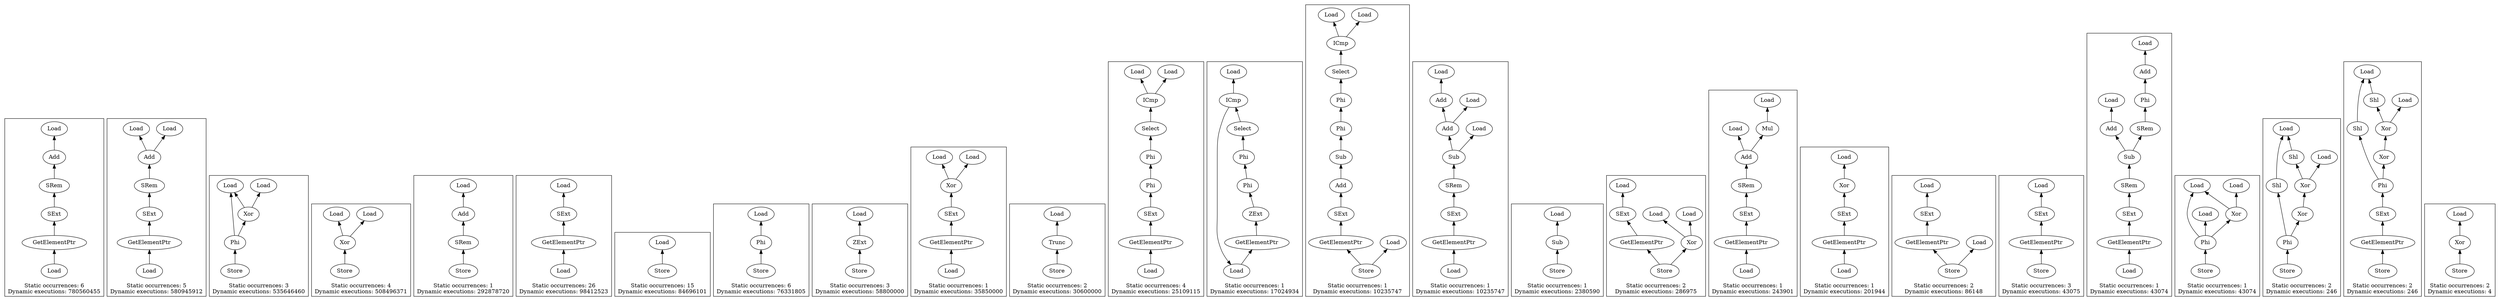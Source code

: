 strict digraph {
rankdir=BT
subgraph {
"0_85" [label="Add"]
"0_84" [label="Load"]
"0_85" -> "0_84"
"0_88" [label="GetElementPtr"]
"0_87" [label="SExt"]
"0_88" -> "0_87"
{
rank=min
"0_89" [label="Load"]
}
"0_89" -> "0_88"
"0_86" [label="SRem"]
"0_87" -> "0_86"
"0_86" -> "0_85"
cluster=true
label="Static occurrences: 6\nDynamic executions: 780560455"
}
subgraph {
"1_386" [label="Add"]
"1_376" [label="Load"]
"1_386" -> "1_376"
"1_385" [label="Load"]
"1_386" -> "1_385"
"1_389" [label="GetElementPtr"]
"1_388" [label="SExt"]
"1_389" -> "1_388"
{
rank=min
"1_390" [label="Load"]
}
"1_390" -> "1_389"
"1_387" [label="SRem"]
"1_388" -> "1_387"
"1_387" -> "1_386"
cluster=true
label="Static occurrences: 5\nDynamic executions: 580945912"
}
subgraph {
"2_92" [label="Phi"]
"2_80" [label="Load"]
"2_92" -> "2_80"
"2_90" [label="Xor"]
"2_92" -> "2_90"
{
rank=min
"2_93" [label="Store"]
}
"2_93" -> "2_92"
"2_90" -> "2_80"
"2_89" [label="Load"]
"2_90" -> "2_89"
cluster=true
label="Static occurrences: 3\nDynamic executions: 535646460"
}
subgraph {
{
rank=min
"3_185" [label="Store"]
}
"3_184" [label="Xor"]
"3_185" -> "3_184"
"3_183" [label="Load"]
"3_184" -> "3_183"
"3_182" [label="Load"]
"3_184" -> "3_182"
cluster=true
label="Static occurrences: 4\nDynamic executions: 508496371"
}
subgraph {
"4_448" [label="Add"]
"4_444" [label="Load"]
"4_448" -> "4_444"
"4_449" [label="SRem"]
"4_449" -> "4_448"
{
rank=min
"4_450" [label="Store"]
}
"4_450" -> "4_449"
cluster=true
label="Static occurrences: 1\nDynamic executions: 292878720"
}
subgraph {
"5_83" [label="GetElementPtr"]
"5_82" [label="SExt"]
"5_83" -> "5_82"
{
rank=min
"5_84" [label="Load"]
}
"5_84" -> "5_83"
"5_75" [label="Load"]
"5_82" -> "5_75"
cluster=true
label="Static occurrences: 26\nDynamic executions: 98412523"
}
subgraph {
{
rank=min
"6_106" [label="Store"]
}
"6_105" [label="Load"]
"6_106" -> "6_105"
cluster=true
label="Static occurrences: 15\nDynamic executions: 84696101"
}
subgraph {
"7_364" [label="Phi"]
"7_362" [label="Load"]
"7_364" -> "7_362"
{
rank=min
"7_366" [label="Store"]
}
"7_366" -> "7_364"
cluster=true
label="Static occurrences: 6\nDynamic executions: 76331805"
}
subgraph {
{
rank=min
"8_129" [label="Store"]
}
"8_127" [label="ZExt"]
"8_129" -> "8_127"
"8_126" [label="Load"]
"8_127" -> "8_126"
cluster=true
label="Static occurrences: 3\nDynamic executions: 58800000"
}
subgraph {
"9_832" [label="GetElementPtr"]
"9_831" [label="SExt"]
"9_832" -> "9_831"
{
rank=min
"9_833" [label="Load"]
}
"9_833" -> "9_832"
"9_830" [label="Xor"]
"9_831" -> "9_830"
"9_828" [label="Load"]
"9_830" -> "9_828"
"9_829" [label="Load"]
"9_830" -> "9_829"
cluster=true
label="Static occurrences: 1\nDynamic executions: 35850000"
}
subgraph {
{
rank=min
"10_694" [label="Store"]
}
"10_692" [label="Trunc"]
"10_694" -> "10_692"
"10_691" [label="Load"]
"10_692" -> "10_691"
cluster=true
label="Static occurrences: 2\nDynamic executions: 30600000"
}
subgraph {
"11_286" [label="GetElementPtr"]
"11_285" [label="SExt"]
"11_286" -> "11_285"
"11_276" [label="ICmp"]
"11_275" [label="Load"]
"11_276" -> "11_275"
"11_273" [label="Load"]
"11_276" -> "11_273"
{
rank=min
"11_287" [label="Load"]
}
"11_287" -> "11_286"
"11_282" [label="Phi"]
"11_279" [label="Phi"]
"11_282" -> "11_279"
"11_277" [label="Select"]
"11_279" -> "11_277"
"11_277" -> "11_276"
"11_285" -> "11_282"
cluster=true
label="Static occurrences: 4\nDynamic executions: 25109115"
}
subgraph {
"12_272" [label="GetElementPtr"]
"12_271" [label="ZExt"]
"12_272" -> "12_271"
"12_276" [label="ICmp"]
"12_275" [label="Load"]
"12_276" -> "12_275"
{
rank=min
"12_273" [label="Load"]
}
"12_276" -> "12_273"
"12_273" -> "12_272"
"12_263" [label="Phi"]
"12_279" [label="Phi"]
"12_263" -> "12_279"
"12_277" [label="Select"]
"12_279" -> "12_277"
"12_277" -> "12_276"
"12_271" -> "12_263"
cluster=true
label="Static occurrences: 1\nDynamic executions: 17024934"
}
subgraph {
"13_325" [label="Add"]
"13_289" [label="Sub"]
"13_325" -> "13_289"
"13_327" [label="GetElementPtr"]
"13_326" [label="SExt"]
"13_327" -> "13_326"
"13_276" [label="ICmp"]
"13_275" [label="Load"]
"13_276" -> "13_275"
"13_273" [label="Load"]
"13_276" -> "13_273"
"13_282" [label="Phi"]
"13_279" [label="Phi"]
"13_282" -> "13_279"
"13_277" [label="Select"]
"13_279" -> "13_277"
"13_277" -> "13_276"
"13_326" -> "13_325"
{
rank=min
"13_328" [label="Store"]
}
"13_328" -> "13_327"
"13_323" [label="Load"]
"13_328" -> "13_323"
"13_289" -> "13_282"
cluster=true
label="Static occurrences: 1\nDynamic executions: 10235747"
}
subgraph {
"14_318" [label="Add"]
"14_299" [label="Add"]
"14_318" -> "14_299"
"14_314" [label="Load"]
"14_318" -> "14_314"
"14_227" [label="Load"]
"14_299" -> "14_227"
"14_322" [label="GetElementPtr"]
"14_321" [label="SExt"]
"14_322" -> "14_321"
{
rank=min
"14_323" [label="Load"]
}
"14_323" -> "14_322"
"14_320" [label="SRem"]
"14_321" -> "14_320"
"14_319" [label="Sub"]
"14_320" -> "14_319"
"14_319" -> "14_318"
"14_317" [label="Load"]
"14_319" -> "14_317"
cluster=true
label="Static occurrences: 1\nDynamic executions: 10235747"
}
subgraph {
{
rank=min
"15_353" [label="Store"]
}
"15_351" [label="Sub"]
"15_353" -> "15_351"
"15_349" [label="Load"]
"15_351" -> "15_349"
cluster=true
label="Static occurrences: 1\nDynamic executions: 2380590"
}
subgraph {
"16_565" [label="GetElementPtr"]
"16_564" [label="SExt"]
"16_565" -> "16_564"
"16_563" [label="Load"]
"16_564" -> "16_563"
{
rank=min
"16_584" [label="Store"]
}
"16_584" -> "16_565"
"16_583" [label="Xor"]
"16_584" -> "16_583"
"16_582" [label="Load"]
"16_583" -> "16_582"
"16_581" [label="Load"]
"16_583" -> "16_581"
cluster=true
label="Static occurrences: 2\nDynamic executions: 286975"
}
subgraph {
"17_577" [label="Add"]
"17_571" [label="Load"]
"17_577" -> "17_571"
"17_576" [label="Mul"]
"17_577" -> "17_576"
"17_580" [label="GetElementPtr"]
"17_579" [label="SExt"]
"17_580" -> "17_579"
{
rank=min
"17_581" [label="Load"]
}
"17_581" -> "17_580"
"17_574" [label="Load"]
"17_576" -> "17_574"
"17_578" [label="SRem"]
"17_579" -> "17_578"
"17_578" -> "17_577"
cluster=true
label="Static occurrences: 1\nDynamic executions: 243901"
}
subgraph {
"18_611" [label="GetElementPtr"]
"18_610" [label="SExt"]
"18_611" -> "18_610"
{
rank=min
"18_612" [label="Load"]
}
"18_612" -> "18_611"
"18_609" [label="Xor"]
"18_610" -> "18_609"
"18_608" [label="Load"]
"18_609" -> "18_608"
cluster=true
label="Static occurrences: 1\nDynamic executions: 201944"
}
subgraph {
"19_565" [label="GetElementPtr"]
"19_564" [label="SExt"]
"19_565" -> "19_564"
"19_563" [label="Load"]
"19_564" -> "19_563"
{
rank=min
"19_595" [label="Store"]
}
"19_595" -> "19_565"
"19_594" [label="Load"]
"19_595" -> "19_594"
cluster=true
label="Static occurrences: 2\nDynamic executions: 86148"
}
subgraph {
"20_36" [label="GetElementPtr"]
"20_35" [label="SExt"]
"20_36" -> "20_35"
"20_34" [label="Load"]
"20_35" -> "20_34"
{
rank=min
"20_37" [label="Store"]
}
"20_37" -> "20_36"
cluster=true
label="Static occurrences: 3\nDynamic executions: 43075"
}
subgraph {
"21_620" [label="Add"]
"21_594" [label="Load"]
"21_620" -> "21_594"
"21_613" [label="Add"]
"21_612" [label="Load"]
"21_613" -> "21_612"
"21_624" [label="GetElementPtr"]
"21_623" [label="SExt"]
"21_624" -> "21_623"
{
rank=min
"21_625" [label="Load"]
}
"21_625" -> "21_624"
"21_615" [label="Phi"]
"21_615" -> "21_613"
"21_622" [label="SRem"]
"21_623" -> "21_622"
"21_619" [label="SRem"]
"21_619" -> "21_615"
"21_621" [label="Sub"]
"21_622" -> "21_621"
"21_621" -> "21_620"
"21_621" -> "21_619"
cluster=true
label="Static occurrences: 1\nDynamic executions: 43074"
}
subgraph {
"22_504" [label="Phi"]
"22_492" [label="Load"]
"22_504" -> "22_492"
"22_502" [label="Load"]
"22_504" -> "22_502"
"22_497" [label="Xor"]
"22_504" -> "22_497"
{
rank=min
"22_506" [label="Store"]
}
"22_506" -> "22_504"
"22_497" -> "22_492"
"22_496" [label="Load"]
"22_497" -> "22_496"
cluster=true
label="Static occurrences: 1\nDynamic executions: 43074"
}
subgraph {
"23_52" [label="Phi"]
"23_50" [label="Shl"]
"23_52" -> "23_50"
"23_48" [label="Xor"]
"23_52" -> "23_48"
"23_46" [label="Shl"]
"23_42" [label="Load"]
"23_46" -> "23_42"
"23_50" -> "23_42"
{
rank=min
"23_54" [label="Store"]
}
"23_54" -> "23_52"
"23_47" [label="Xor"]
"23_45" [label="Load"]
"23_47" -> "23_45"
"23_47" -> "23_46"
"23_48" -> "23_47"
cluster=true
label="Static occurrences: 2\nDynamic executions: 246"
}
subgraph {
"24_56" [label="GetElementPtr"]
"24_55" [label="SExt"]
"24_56" -> "24_55"
"24_52" [label="Phi"]
"24_50" [label="Shl"]
"24_52" -> "24_50"
"24_48" [label="Xor"]
"24_52" -> "24_48"
"24_55" -> "24_52"
"24_46" [label="Shl"]
"24_42" [label="Load"]
"24_46" -> "24_42"
"24_50" -> "24_42"
{
rank=min
"24_58" [label="Store"]
}
"24_58" -> "24_56"
"24_47" [label="Xor"]
"24_45" [label="Load"]
"24_47" -> "24_45"
"24_47" -> "24_46"
"24_48" -> "24_47"
cluster=true
label="Static occurrences: 2\nDynamic executions: 246"
}
subgraph {
{
rank=min
"25_28" [label="Store"]
}
"25_27" [label="Xor"]
"25_28" -> "25_27"
"25_26" [label="Load"]
"25_27" -> "25_26"
cluster=true
label="Static occurrences: 2\nDynamic executions: 4"
}
}
